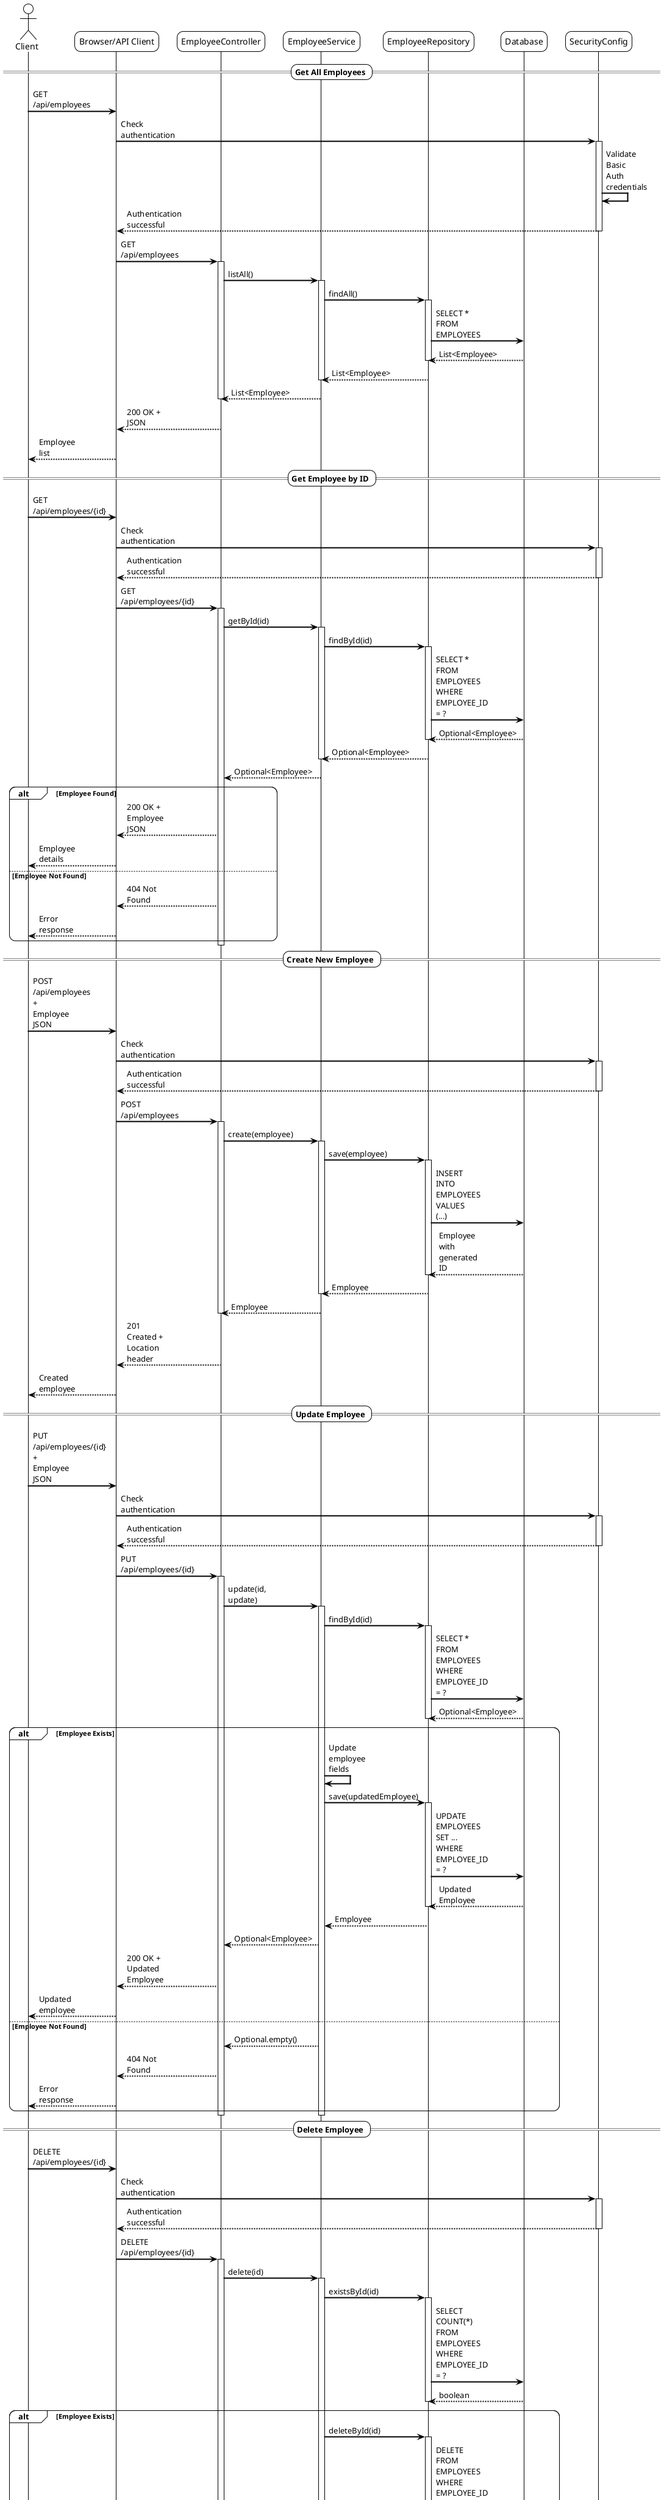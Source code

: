 @startuml Employee Management System - Employee Operations Sequence Diagram

!theme plain
skinparam sequenceArrowThickness 2
skinparam roundcorner 20
skinparam maxmessagesize 60

actor "Client" as C
participant "Browser/API Client" as B
participant "EmployeeController" as EC
participant "EmployeeService" as ES
participant "EmployeeRepository" as ER
participant "Database" as DB
participant "SecurityConfig" as SC

== Get All Employees ==
C -> B: GET /api/employees
B -> SC: Check authentication
activate SC
SC -> SC: Validate Basic Auth credentials
SC --> B: Authentication successful
deactivate SC
B -> EC: GET /api/employees
activate EC
EC -> ES: listAll()
activate ES
ES -> ER: findAll()
activate ER
ER -> DB: SELECT * FROM EMPLOYEES
DB --> ER: List<Employee>
deactivate ER
ER --> ES: List<Employee>
deactivate ES
ES --> EC: List<Employee>
deactivate EC
EC --> B: 200 OK + JSON
B --> C: Employee list

== Get Employee by ID ==
C -> B: GET /api/employees/{id}
B -> SC: Check authentication
activate SC
SC --> B: Authentication successful
deactivate SC
B -> EC: GET /api/employees/{id}
activate EC
EC -> ES: getById(id)
activate ES
ES -> ER: findById(id)
activate ER
ER -> DB: SELECT * FROM EMPLOYEES WHERE EMPLOYEE_ID = ?
DB --> ER: Optional<Employee>
deactivate ER
ER --> ES: Optional<Employee>
deactivate ES
ES --> EC: Optional<Employee>
alt Employee Found
    EC --> B: 200 OK + Employee JSON
    B --> C: Employee details
else Employee Not Found
    EC --> B: 404 Not Found
    B --> C: Error response
end
deactivate EC

== Create New Employee ==
C -> B: POST /api/employees + Employee JSON
B -> SC: Check authentication
activate SC
SC --> B: Authentication successful
deactivate SC
B -> EC: POST /api/employees
activate EC
EC -> ES: create(employee)
activate ES
ES -> ER: save(employee)
activate ER
ER -> DB: INSERT INTO EMPLOYEES VALUES (...)
DB --> ER: Employee with generated ID
deactivate ER
ER --> ES: Employee
deactivate ES
ES --> EC: Employee
deactivate EC
EC --> B: 201 Created + Location header
B --> C: Created employee

== Update Employee ==
C -> B: PUT /api/employees/{id} + Employee JSON
B -> SC: Check authentication
activate SC
SC --> B: Authentication successful
deactivate SC
B -> EC: PUT /api/employees/{id}
activate EC
EC -> ES: update(id, update)
activate ES
ES -> ER: findById(id)
activate ER
ER -> DB: SELECT * FROM EMPLOYEES WHERE EMPLOYEE_ID = ?
DB --> ER: Optional<Employee>
deactivate ER
alt Employee Exists
    ES -> ES: Update employee fields
    ES -> ER: save(updatedEmployee)
    activate ER
    ER -> DB: UPDATE EMPLOYEES SET ... WHERE EMPLOYEE_ID = ?
    DB --> ER: Updated Employee
    deactivate ER
    ER --> ES: Employee
    ES --> EC: Optional<Employee>
    EC --> B: 200 OK + Updated Employee
    B --> C: Updated employee
else Employee Not Found
    ES --> EC: Optional.empty()
    EC --> B: 404 Not Found
    B --> C: Error response
end
deactivate ES
deactivate EC

== Delete Employee ==
C -> B: DELETE /api/employees/{id}
B -> SC: Check authentication
activate SC
SC --> B: Authentication successful
deactivate SC
B -> EC: DELETE /api/employees/{id}
activate EC
EC -> ES: delete(id)
activate ES
ES -> ER: existsById(id)
activate ER
ER -> DB: SELECT COUNT(*) FROM EMPLOYEES WHERE EMPLOYEE_ID = ?
DB --> ER: boolean
deactivate ER
alt Employee Exists
    ES -> ER: deleteById(id)
    activate ER
    ER -> DB: DELETE FROM EMPLOYEES WHERE EMPLOYEE_ID = ?
    DB --> ER: void
    deactivate ER
    ES --> EC: true
    EC --> B: 204 No Content
    B --> C: Success
else Employee Not Found
    ES --> EC: false
    EC --> B: 404 Not Found
    B --> C: Error response
end
deactivate ES
deactivate EC

@enduml
